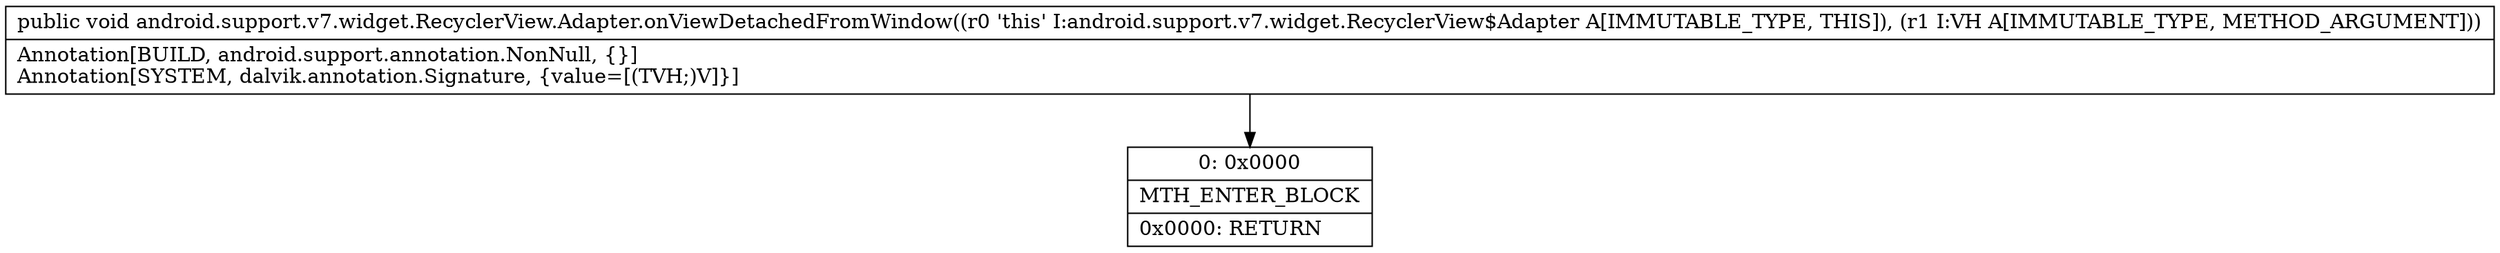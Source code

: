digraph "CFG forandroid.support.v7.widget.RecyclerView.Adapter.onViewDetachedFromWindow(Landroid\/support\/v7\/widget\/RecyclerView$ViewHolder;)V" {
Node_0 [shape=record,label="{0\:\ 0x0000|MTH_ENTER_BLOCK\l|0x0000: RETURN   \l}"];
MethodNode[shape=record,label="{public void android.support.v7.widget.RecyclerView.Adapter.onViewDetachedFromWindow((r0 'this' I:android.support.v7.widget.RecyclerView$Adapter A[IMMUTABLE_TYPE, THIS]), (r1 I:VH A[IMMUTABLE_TYPE, METHOD_ARGUMENT]))  | Annotation[BUILD, android.support.annotation.NonNull, \{\}]\lAnnotation[SYSTEM, dalvik.annotation.Signature, \{value=[(TVH;)V]\}]\l}"];
MethodNode -> Node_0;
}

